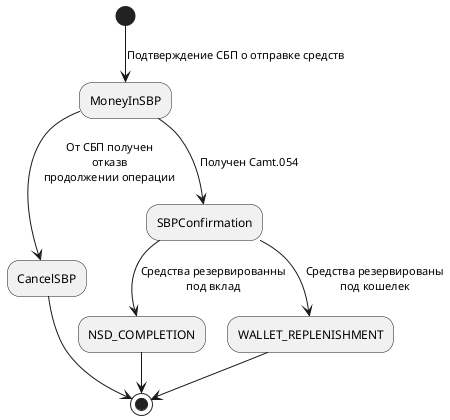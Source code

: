 @startuml
(*) --> [Подтверждение СБП о отправке средств] MoneyInSBP
MoneyInSBP --> [От СБП получен\nотказв\nпродолжении операции] CancelSBP
MoneyInSBP --> [Получен Camt.054] SBPConfirmation
SBPConfirmation --> [Средства резервированны\nпод вклад] NSD_COMPLETION
SBPConfirmation --> [Средства резервированы\nпод кошелек] WALLET_REPLENISHMENT
CancelSBP --> (*)
WALLET_REPLENISHMENT --> (*)
NSD_COMPLETION --> (*)


@enduml